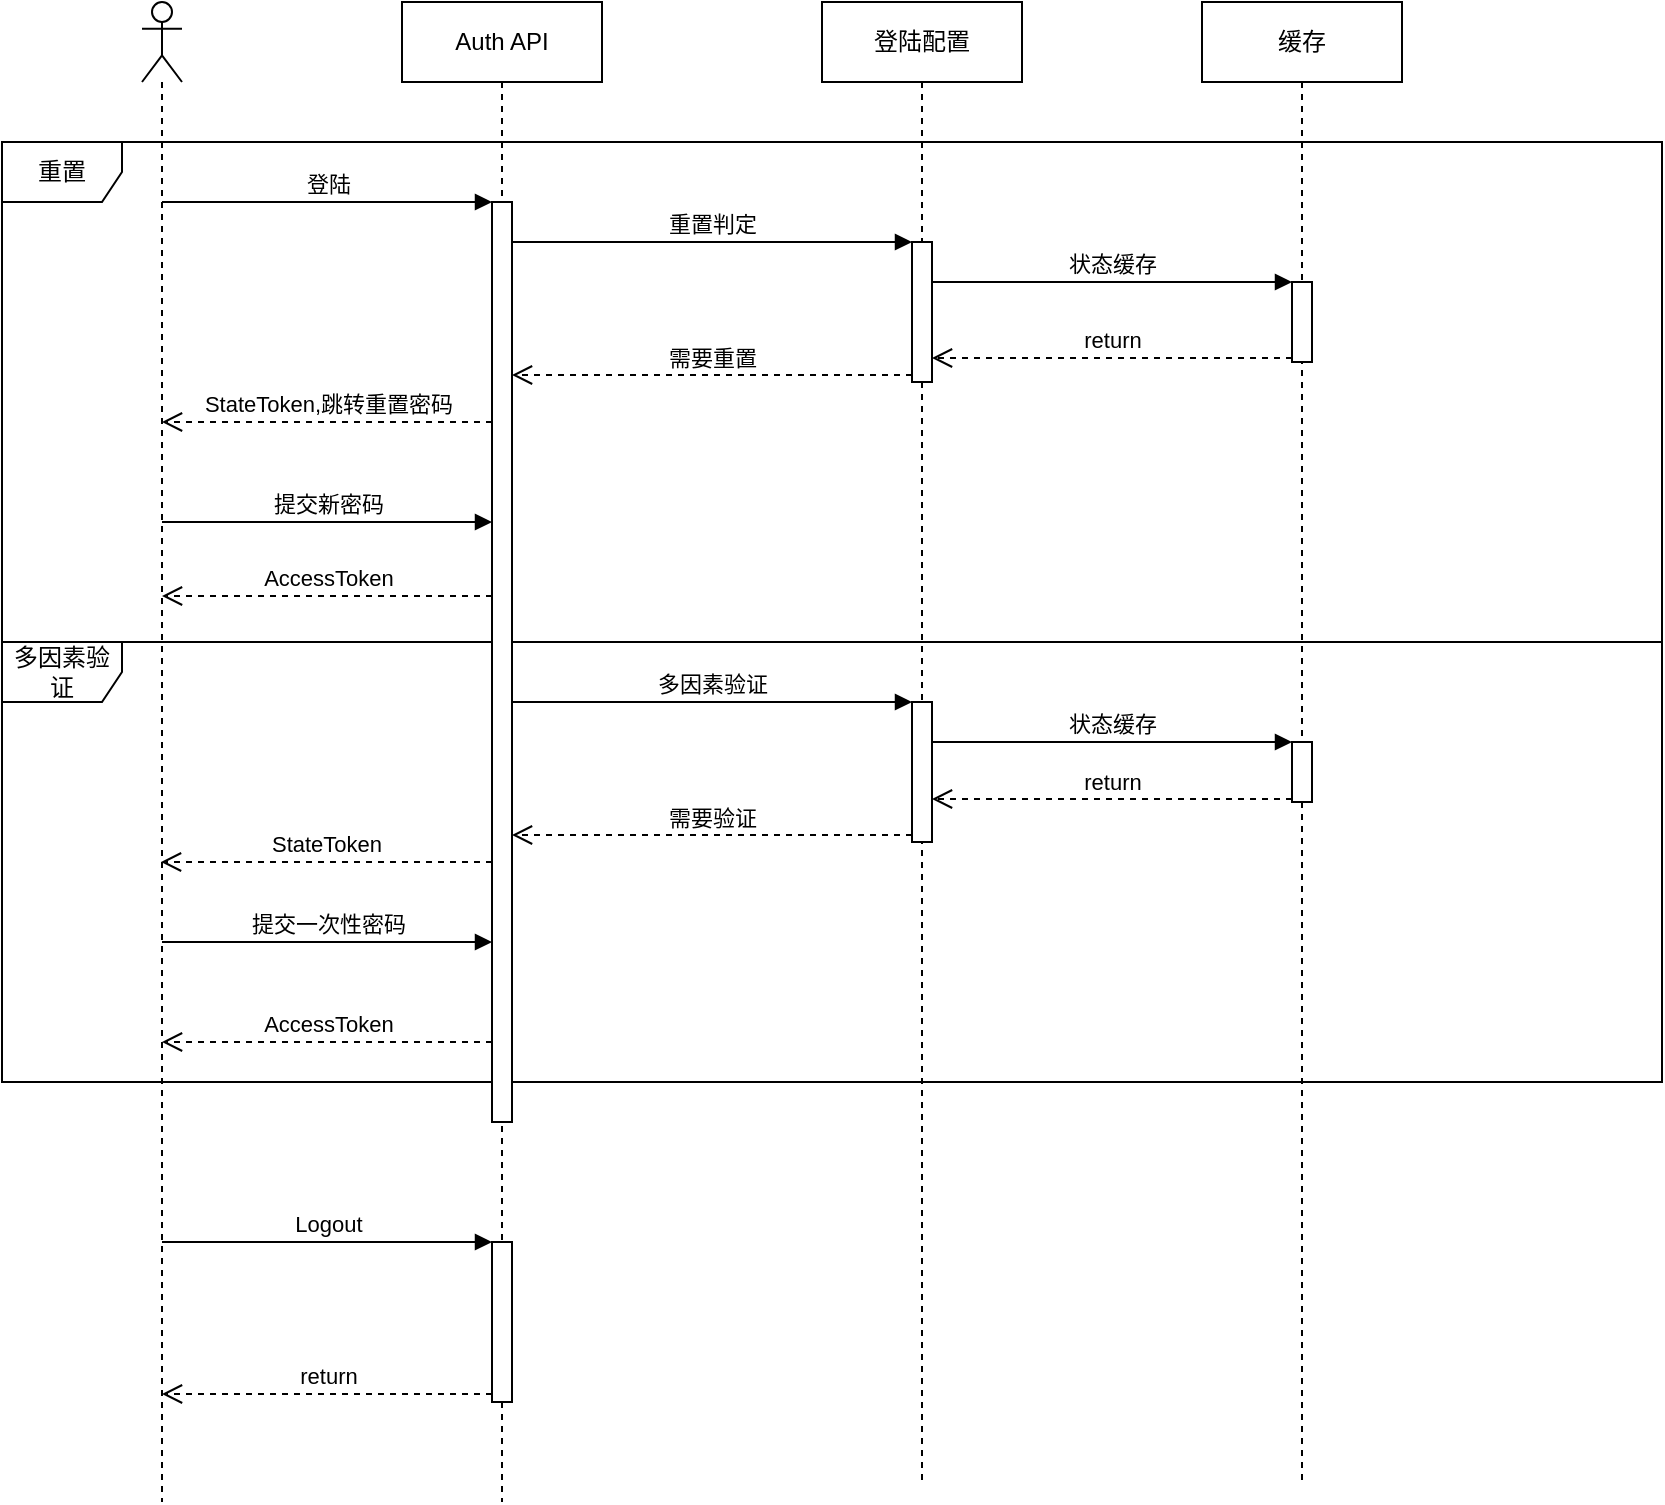<mxfile version="20.8.16" type="device"><diagram name="第 1 页" id="zGzmFK_kS2g3XMNfpGFc"><mxGraphModel dx="1114" dy="772" grid="1" gridSize="10" guides="1" tooltips="1" connect="1" arrows="1" fold="1" page="1" pageScale="1" pageWidth="827" pageHeight="1169" math="0" shadow="0"><root><mxCell id="0"/><mxCell id="1" parent="0"/><mxCell id="v4tCRp03uDiK3YUrXmpB-23" value="多因素验证" style="shape=umlFrame;whiteSpace=wrap;html=1;" vertex="1" parent="1"><mxGeometry y="440" width="830" height="220" as="geometry"/></mxCell><mxCell id="v4tCRp03uDiK3YUrXmpB-22" value="重置" style="shape=umlFrame;whiteSpace=wrap;html=1;" vertex="1" parent="1"><mxGeometry y="190" width="830" height="250" as="geometry"/></mxCell><mxCell id="v4tCRp03uDiK3YUrXmpB-1" value="" style="shape=umlLifeline;participant=umlActor;perimeter=lifelinePerimeter;whiteSpace=wrap;html=1;container=1;collapsible=0;recursiveResize=0;verticalAlign=top;spacingTop=36;outlineConnect=0;" vertex="1" parent="1"><mxGeometry x="70" y="120" width="20" height="750" as="geometry"/></mxCell><mxCell id="v4tCRp03uDiK3YUrXmpB-15" value="StateToken,跳转重置密码" style="html=1;verticalAlign=bottom;endArrow=open;dashed=1;endSize=8;rounded=0;" edge="1" parent="v4tCRp03uDiK3YUrXmpB-1" source="v4tCRp03uDiK3YUrXmpB-4"><mxGeometry relative="1" as="geometry"><mxPoint x="90" y="210" as="sourcePoint"/><mxPoint x="10" y="210" as="targetPoint"/></mxGeometry></mxCell><mxCell id="v4tCRp03uDiK3YUrXmpB-16" value="提交新密码" style="html=1;verticalAlign=bottom;endArrow=block;rounded=0;" edge="1" parent="v4tCRp03uDiK3YUrXmpB-1" target="v4tCRp03uDiK3YUrXmpB-4"><mxGeometry width="80" relative="1" as="geometry"><mxPoint x="10" y="260" as="sourcePoint"/><mxPoint x="90" y="260" as="targetPoint"/></mxGeometry></mxCell><mxCell id="v4tCRp03uDiK3YUrXmpB-17" value="AccessToken" style="html=1;verticalAlign=bottom;endArrow=open;dashed=1;endSize=8;rounded=0;" edge="1" parent="v4tCRp03uDiK3YUrXmpB-1"><mxGeometry relative="1" as="geometry"><mxPoint x="175" y="297" as="sourcePoint"/><mxPoint x="10" y="297" as="targetPoint"/></mxGeometry></mxCell><mxCell id="v4tCRp03uDiK3YUrXmpB-25" value="提交一次性密码" style="html=1;verticalAlign=bottom;endArrow=block;rounded=0;" edge="1" parent="v4tCRp03uDiK3YUrXmpB-1" target="v4tCRp03uDiK3YUrXmpB-4"><mxGeometry width="80" relative="1" as="geometry"><mxPoint x="10" y="470" as="sourcePoint"/><mxPoint x="90" y="470" as="targetPoint"/></mxGeometry></mxCell><mxCell id="v4tCRp03uDiK3YUrXmpB-26" value="AccessToken" style="html=1;verticalAlign=bottom;endArrow=open;dashed=1;endSize=8;rounded=0;" edge="1" parent="v4tCRp03uDiK3YUrXmpB-1" source="v4tCRp03uDiK3YUrXmpB-4"><mxGeometry relative="1" as="geometry"><mxPoint x="90" y="520" as="sourcePoint"/><mxPoint x="10" y="520" as="targetPoint"/></mxGeometry></mxCell><mxCell id="v4tCRp03uDiK3YUrXmpB-2" value="Auth API" style="shape=umlLifeline;perimeter=lifelinePerimeter;whiteSpace=wrap;html=1;container=1;collapsible=0;recursiveResize=0;outlineConnect=0;" vertex="1" parent="1"><mxGeometry x="200" y="120" width="100" height="750" as="geometry"/></mxCell><mxCell id="v4tCRp03uDiK3YUrXmpB-4" value="" style="html=1;points=[];perimeter=orthogonalPerimeter;" vertex="1" parent="v4tCRp03uDiK3YUrXmpB-2"><mxGeometry x="45" y="100" width="10" height="460" as="geometry"/></mxCell><mxCell id="v4tCRp03uDiK3YUrXmpB-35" value="" style="html=1;points=[];perimeter=orthogonalPerimeter;" vertex="1" parent="v4tCRp03uDiK3YUrXmpB-2"><mxGeometry x="45" y="620" width="10" height="80" as="geometry"/></mxCell><mxCell id="v4tCRp03uDiK3YUrXmpB-5" value="登陆" style="html=1;verticalAlign=bottom;endArrow=block;entryX=0;entryY=0;rounded=0;" edge="1" target="v4tCRp03uDiK3YUrXmpB-4" parent="1" source="v4tCRp03uDiK3YUrXmpB-1"><mxGeometry relative="1" as="geometry"><mxPoint x="175" y="200" as="sourcePoint"/></mxGeometry></mxCell><mxCell id="v4tCRp03uDiK3YUrXmpB-7" value="登陆配置" style="shape=umlLifeline;perimeter=lifelinePerimeter;whiteSpace=wrap;html=1;container=1;collapsible=0;recursiveResize=0;outlineConnect=0;" vertex="1" parent="1"><mxGeometry x="410" y="120" width="100" height="740" as="geometry"/></mxCell><mxCell id="v4tCRp03uDiK3YUrXmpB-8" value="" style="html=1;points=[];perimeter=orthogonalPerimeter;" vertex="1" parent="v4tCRp03uDiK3YUrXmpB-7"><mxGeometry x="45" y="120" width="10" height="70" as="geometry"/></mxCell><mxCell id="v4tCRp03uDiK3YUrXmpB-19" value="" style="html=1;points=[];perimeter=orthogonalPerimeter;" vertex="1" parent="v4tCRp03uDiK3YUrXmpB-7"><mxGeometry x="45" y="350" width="10" height="70" as="geometry"/></mxCell><mxCell id="v4tCRp03uDiK3YUrXmpB-9" value="重置判定" style="html=1;verticalAlign=bottom;endArrow=block;entryX=0;entryY=0;rounded=0;" edge="1" target="v4tCRp03uDiK3YUrXmpB-8" parent="1" source="v4tCRp03uDiK3YUrXmpB-4"><mxGeometry relative="1" as="geometry"><mxPoint x="315" y="230" as="sourcePoint"/></mxGeometry></mxCell><mxCell id="v4tCRp03uDiK3YUrXmpB-10" value="需要重置" style="html=1;verticalAlign=bottom;endArrow=open;dashed=1;endSize=8;exitX=0;exitY=0.95;rounded=0;" edge="1" source="v4tCRp03uDiK3YUrXmpB-8" parent="1" target="v4tCRp03uDiK3YUrXmpB-4"><mxGeometry relative="1" as="geometry"><mxPoint x="315" y="306" as="targetPoint"/></mxGeometry></mxCell><mxCell id="v4tCRp03uDiK3YUrXmpB-20" value="多因素验证" style="html=1;verticalAlign=bottom;endArrow=block;entryX=0;entryY=0;rounded=0;" edge="1" target="v4tCRp03uDiK3YUrXmpB-19" parent="1" source="v4tCRp03uDiK3YUrXmpB-4"><mxGeometry relative="1" as="geometry"><mxPoint x="385" y="460" as="sourcePoint"/></mxGeometry></mxCell><mxCell id="v4tCRp03uDiK3YUrXmpB-21" value="需要验证" style="html=1;verticalAlign=bottom;endArrow=open;dashed=1;endSize=8;exitX=0;exitY=0.95;rounded=0;" edge="1" source="v4tCRp03uDiK3YUrXmpB-19" parent="1" target="v4tCRp03uDiK3YUrXmpB-4"><mxGeometry relative="1" as="geometry"><mxPoint x="385" y="536" as="targetPoint"/></mxGeometry></mxCell><mxCell id="v4tCRp03uDiK3YUrXmpB-24" value="StateToken" style="html=1;verticalAlign=bottom;endArrow=open;dashed=1;endSize=8;rounded=0;" edge="1" parent="1"><mxGeometry relative="1" as="geometry"><mxPoint x="245" y="550" as="sourcePoint"/><mxPoint x="79.5" y="550" as="targetPoint"/></mxGeometry></mxCell><mxCell id="v4tCRp03uDiK3YUrXmpB-28" value="缓存" style="shape=umlLifeline;perimeter=lifelinePerimeter;whiteSpace=wrap;html=1;container=1;collapsible=0;recursiveResize=0;outlineConnect=0;" vertex="1" parent="1"><mxGeometry x="600" y="120" width="100" height="740" as="geometry"/></mxCell><mxCell id="v4tCRp03uDiK3YUrXmpB-29" value="" style="html=1;points=[];perimeter=orthogonalPerimeter;" vertex="1" parent="v4tCRp03uDiK3YUrXmpB-28"><mxGeometry x="45" y="140" width="10" height="40" as="geometry"/></mxCell><mxCell id="v4tCRp03uDiK3YUrXmpB-32" value="" style="html=1;points=[];perimeter=orthogonalPerimeter;" vertex="1" parent="v4tCRp03uDiK3YUrXmpB-28"><mxGeometry x="45" y="370" width="10" height="30" as="geometry"/></mxCell><mxCell id="v4tCRp03uDiK3YUrXmpB-30" value="状态缓存" style="html=1;verticalAlign=bottom;endArrow=block;entryX=0;entryY=0;rounded=0;" edge="1" target="v4tCRp03uDiK3YUrXmpB-29" parent="1" source="v4tCRp03uDiK3YUrXmpB-8"><mxGeometry relative="1" as="geometry"><mxPoint x="575" y="250" as="sourcePoint"/></mxGeometry></mxCell><mxCell id="v4tCRp03uDiK3YUrXmpB-31" value="return" style="html=1;verticalAlign=bottom;endArrow=open;dashed=1;endSize=8;exitX=0;exitY=0.95;rounded=0;" edge="1" source="v4tCRp03uDiK3YUrXmpB-29" parent="1" target="v4tCRp03uDiK3YUrXmpB-8"><mxGeometry relative="1" as="geometry"><mxPoint x="575" y="326" as="targetPoint"/></mxGeometry></mxCell><mxCell id="v4tCRp03uDiK3YUrXmpB-33" value="状态缓存" style="html=1;verticalAlign=bottom;endArrow=block;entryX=0;entryY=0;rounded=0;" edge="1" target="v4tCRp03uDiK3YUrXmpB-32" parent="1" source="v4tCRp03uDiK3YUrXmpB-19"><mxGeometry relative="1" as="geometry"><mxPoint x="575" y="490" as="sourcePoint"/></mxGeometry></mxCell><mxCell id="v4tCRp03uDiK3YUrXmpB-34" value="return" style="html=1;verticalAlign=bottom;endArrow=open;dashed=1;endSize=8;exitX=0;exitY=0.95;rounded=0;" edge="1" source="v4tCRp03uDiK3YUrXmpB-32" parent="1" target="v4tCRp03uDiK3YUrXmpB-19"><mxGeometry relative="1" as="geometry"><mxPoint x="575" y="566" as="targetPoint"/></mxGeometry></mxCell><mxCell id="v4tCRp03uDiK3YUrXmpB-36" value="Logout" style="html=1;verticalAlign=bottom;endArrow=block;entryX=0;entryY=0;rounded=0;" edge="1" target="v4tCRp03uDiK3YUrXmpB-35" parent="1" source="v4tCRp03uDiK3YUrXmpB-1"><mxGeometry relative="1" as="geometry"><mxPoint x="175" y="740" as="sourcePoint"/></mxGeometry></mxCell><mxCell id="v4tCRp03uDiK3YUrXmpB-37" value="return" style="html=1;verticalAlign=bottom;endArrow=open;dashed=1;endSize=8;exitX=0;exitY=0.95;rounded=0;" edge="1" source="v4tCRp03uDiK3YUrXmpB-35" parent="1" target="v4tCRp03uDiK3YUrXmpB-1"><mxGeometry relative="1" as="geometry"><mxPoint x="175" y="816" as="targetPoint"/></mxGeometry></mxCell></root></mxGraphModel></diagram></mxfile>